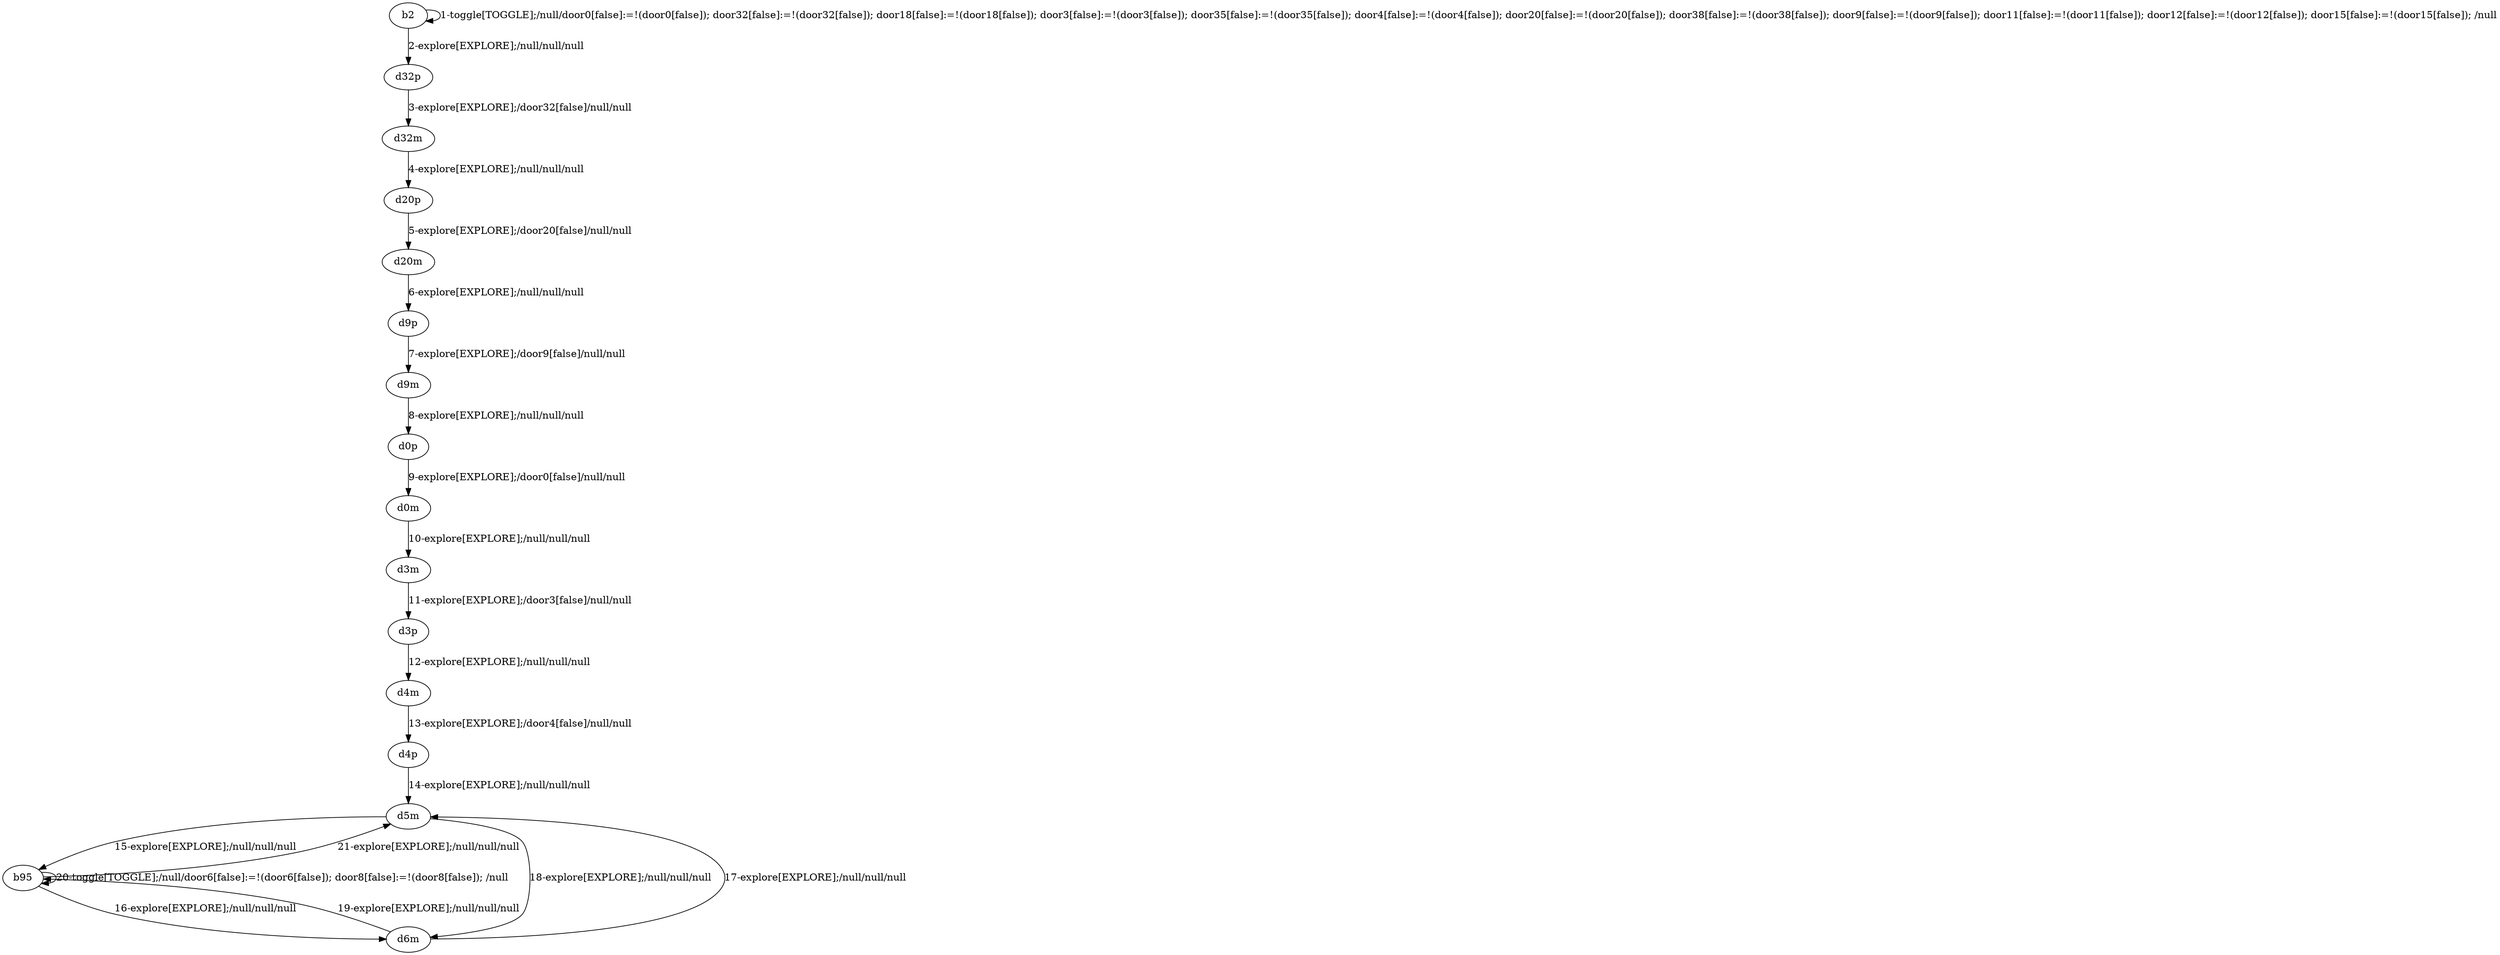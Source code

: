 # Total number of goals covered by this test: 1
# d5m --> d6m

digraph g {
"b2" -> "b2" [label = "1-toggle[TOGGLE];/null/door0[false]:=!(door0[false]); door32[false]:=!(door32[false]); door18[false]:=!(door18[false]); door3[false]:=!(door3[false]); door35[false]:=!(door35[false]); door4[false]:=!(door4[false]); door20[false]:=!(door20[false]); door38[false]:=!(door38[false]); door9[false]:=!(door9[false]); door11[false]:=!(door11[false]); door12[false]:=!(door12[false]); door15[false]:=!(door15[false]); /null"];
"b2" -> "d32p" [label = "2-explore[EXPLORE];/null/null/null"];
"d32p" -> "d32m" [label = "3-explore[EXPLORE];/door32[false]/null/null"];
"d32m" -> "d20p" [label = "4-explore[EXPLORE];/null/null/null"];
"d20p" -> "d20m" [label = "5-explore[EXPLORE];/door20[false]/null/null"];
"d20m" -> "d9p" [label = "6-explore[EXPLORE];/null/null/null"];
"d9p" -> "d9m" [label = "7-explore[EXPLORE];/door9[false]/null/null"];
"d9m" -> "d0p" [label = "8-explore[EXPLORE];/null/null/null"];
"d0p" -> "d0m" [label = "9-explore[EXPLORE];/door0[false]/null/null"];
"d0m" -> "d3m" [label = "10-explore[EXPLORE];/null/null/null"];
"d3m" -> "d3p" [label = "11-explore[EXPLORE];/door3[false]/null/null"];
"d3p" -> "d4m" [label = "12-explore[EXPLORE];/null/null/null"];
"d4m" -> "d4p" [label = "13-explore[EXPLORE];/door4[false]/null/null"];
"d4p" -> "d5m" [label = "14-explore[EXPLORE];/null/null/null"];
"d5m" -> "b95" [label = "15-explore[EXPLORE];/null/null/null"];
"b95" -> "d6m" [label = "16-explore[EXPLORE];/null/null/null"];
"d6m" -> "d5m" [label = "17-explore[EXPLORE];/null/null/null"];
"d5m" -> "d6m" [label = "18-explore[EXPLORE];/null/null/null"];
"d6m" -> "b95" [label = "19-explore[EXPLORE];/null/null/null"];
"b95" -> "b95" [label = "20-toggle[TOGGLE];/null/door6[false]:=!(door6[false]); door8[false]:=!(door8[false]); /null"];
"b95" -> "d5m" [label = "21-explore[EXPLORE];/null/null/null"];
}